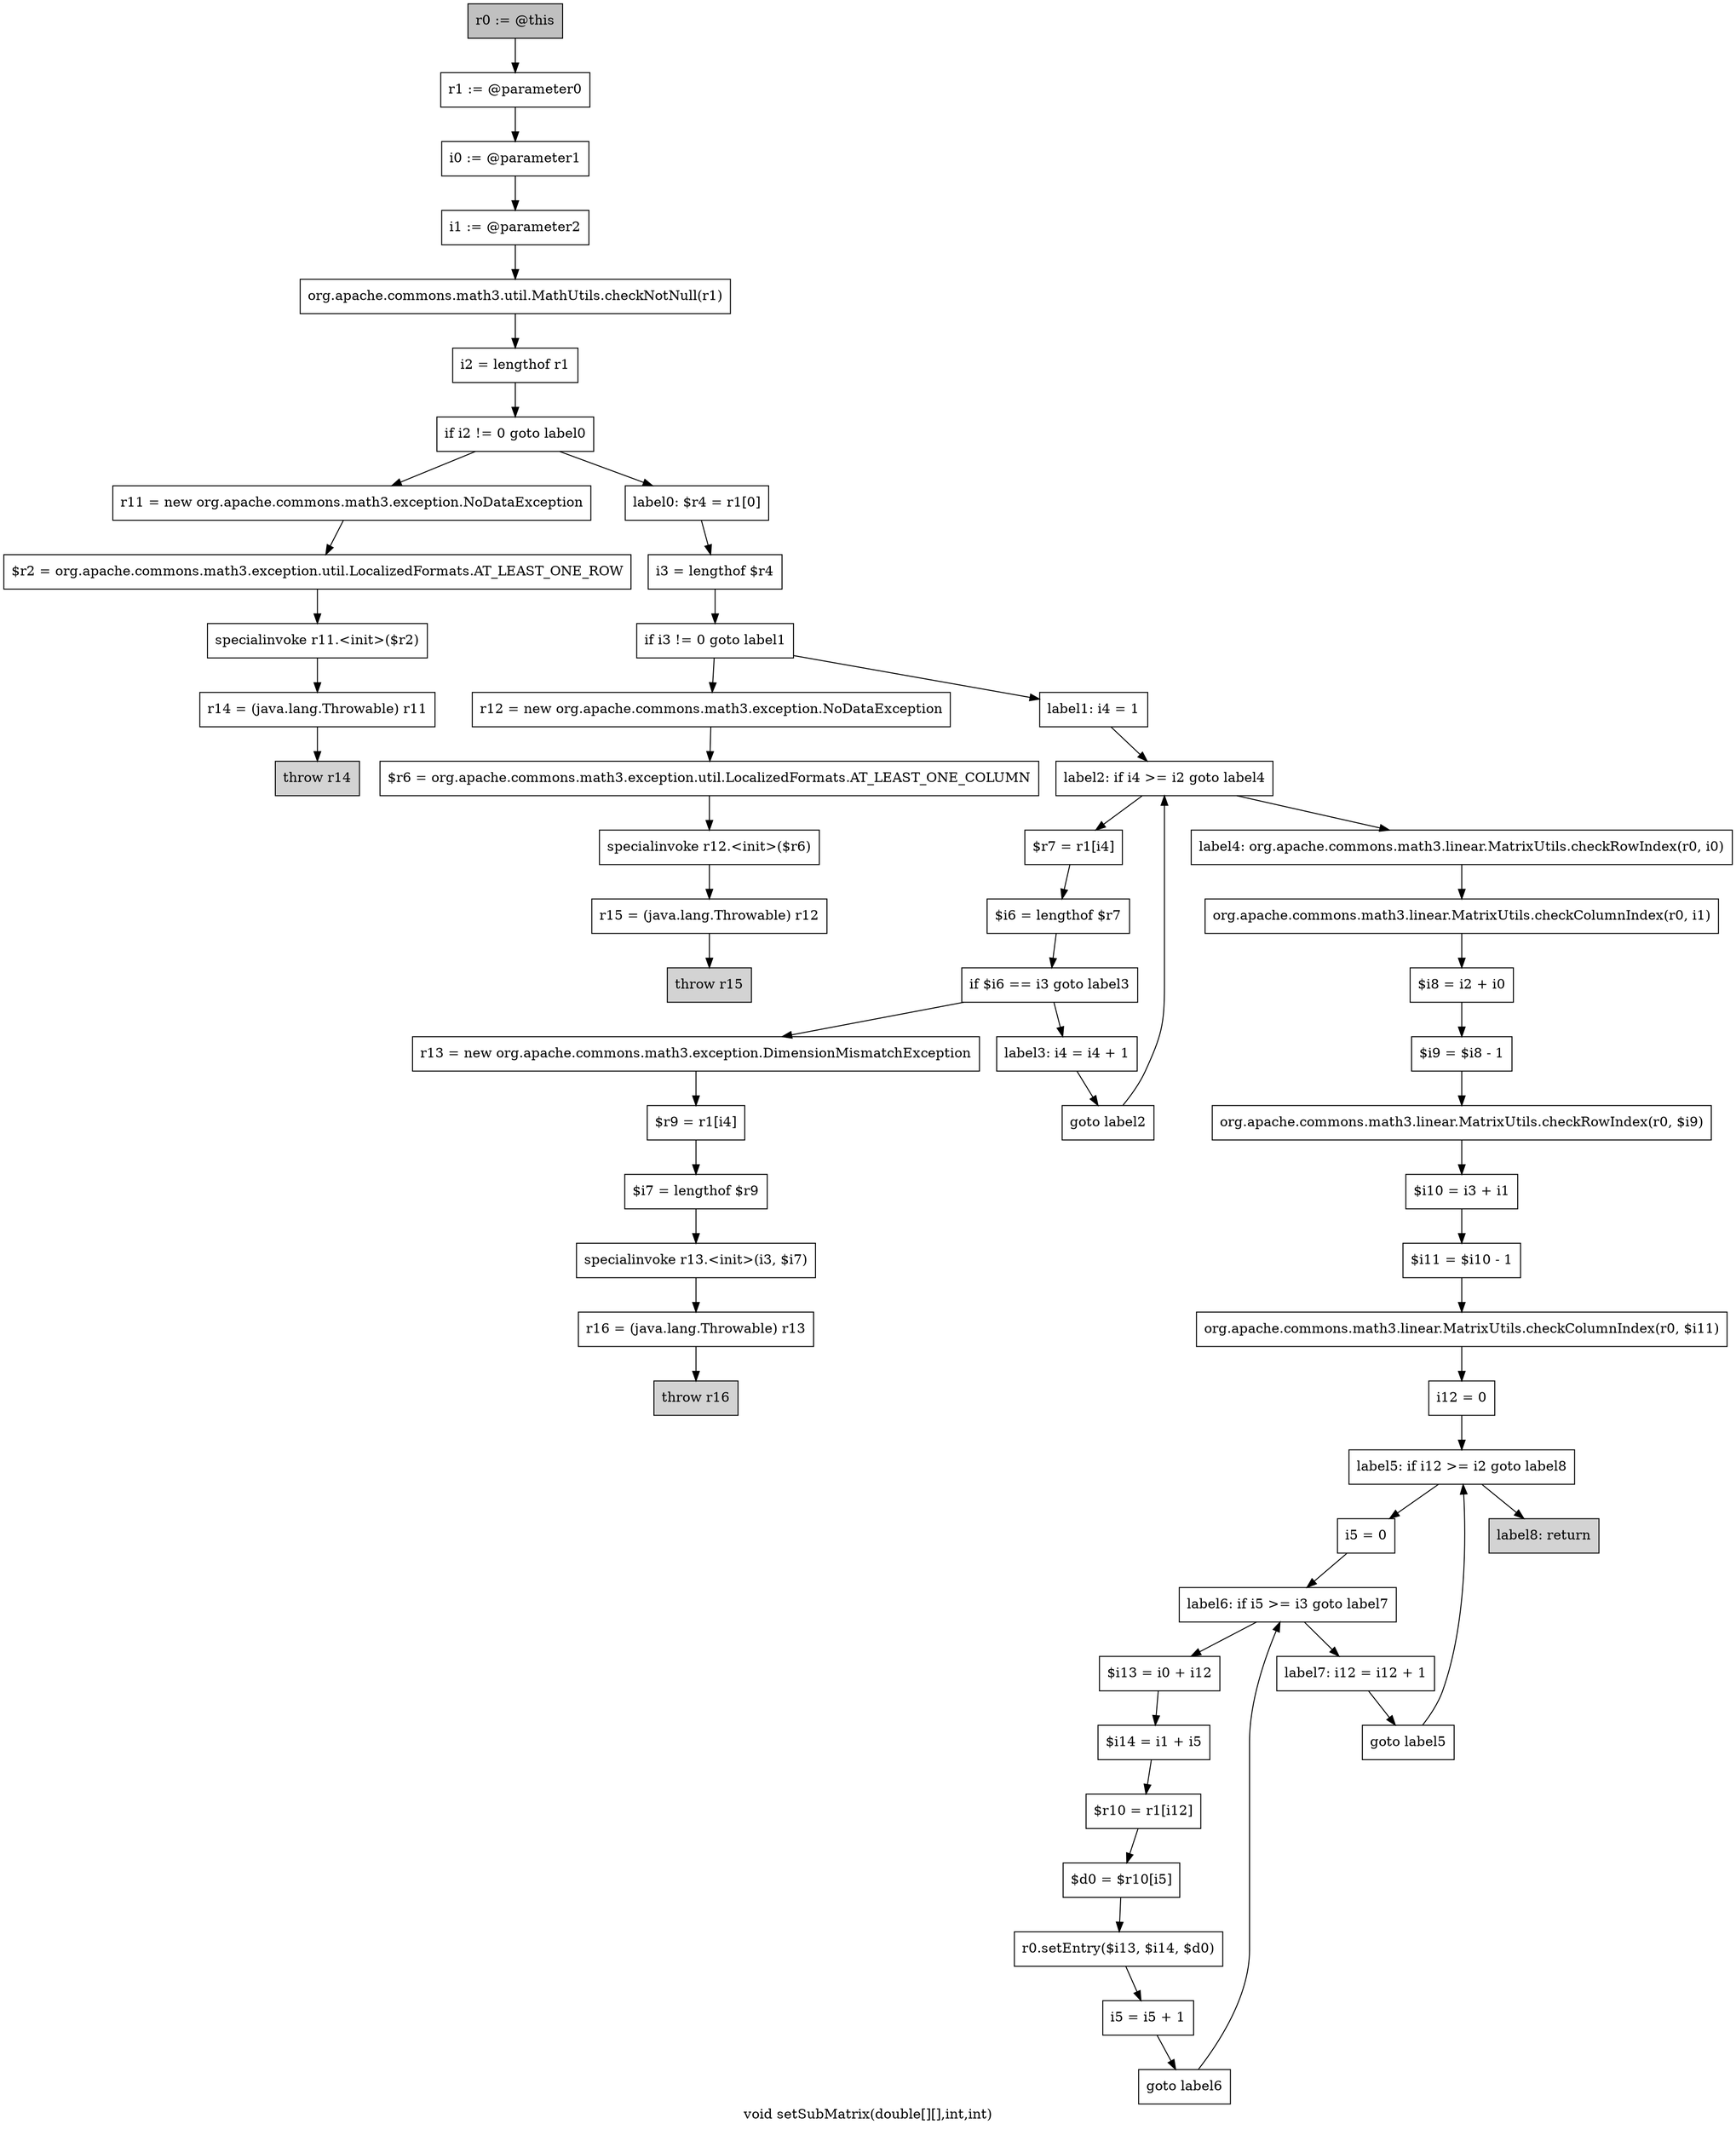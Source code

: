 digraph "void setSubMatrix(double[][],int,int)" {
    label="void setSubMatrix(double[][],int,int)";
    node [shape=box];
    "0" [style=filled,fillcolor=gray,label="r0 := @this",];
    "1" [label="r1 := @parameter0",];
    "0"->"1";
    "2" [label="i0 := @parameter1",];
    "1"->"2";
    "3" [label="i1 := @parameter2",];
    "2"->"3";
    "4" [label="org.apache.commons.math3.util.MathUtils.checkNotNull(r1)",];
    "3"->"4";
    "5" [label="i2 = lengthof r1",];
    "4"->"5";
    "6" [label="if i2 != 0 goto label0",];
    "5"->"6";
    "7" [label="r11 = new org.apache.commons.math3.exception.NoDataException",];
    "6"->"7";
    "12" [label="label0: $r4 = r1[0]",];
    "6"->"12";
    "8" [label="$r2 = org.apache.commons.math3.exception.util.LocalizedFormats.AT_LEAST_ONE_ROW",];
    "7"->"8";
    "9" [label="specialinvoke r11.<init>($r2)",];
    "8"->"9";
    "10" [label="r14 = (java.lang.Throwable) r11",];
    "9"->"10";
    "11" [style=filled,fillcolor=lightgray,label="throw r14",];
    "10"->"11";
    "13" [label="i3 = lengthof $r4",];
    "12"->"13";
    "14" [label="if i3 != 0 goto label1",];
    "13"->"14";
    "15" [label="r12 = new org.apache.commons.math3.exception.NoDataException",];
    "14"->"15";
    "20" [label="label1: i4 = 1",];
    "14"->"20";
    "16" [label="$r6 = org.apache.commons.math3.exception.util.LocalizedFormats.AT_LEAST_ONE_COLUMN",];
    "15"->"16";
    "17" [label="specialinvoke r12.<init>($r6)",];
    "16"->"17";
    "18" [label="r15 = (java.lang.Throwable) r12",];
    "17"->"18";
    "19" [style=filled,fillcolor=lightgray,label="throw r15",];
    "18"->"19";
    "21" [label="label2: if i4 >= i2 goto label4",];
    "20"->"21";
    "22" [label="$r7 = r1[i4]",];
    "21"->"22";
    "33" [label="label4: org.apache.commons.math3.linear.MatrixUtils.checkRowIndex(r0, i0)",];
    "21"->"33";
    "23" [label="$i6 = lengthof $r7",];
    "22"->"23";
    "24" [label="if $i6 == i3 goto label3",];
    "23"->"24";
    "25" [label="r13 = new org.apache.commons.math3.exception.DimensionMismatchException",];
    "24"->"25";
    "31" [label="label3: i4 = i4 + 1",];
    "24"->"31";
    "26" [label="$r9 = r1[i4]",];
    "25"->"26";
    "27" [label="$i7 = lengthof $r9",];
    "26"->"27";
    "28" [label="specialinvoke r13.<init>(i3, $i7)",];
    "27"->"28";
    "29" [label="r16 = (java.lang.Throwable) r13",];
    "28"->"29";
    "30" [style=filled,fillcolor=lightgray,label="throw r16",];
    "29"->"30";
    "32" [label="goto label2",];
    "31"->"32";
    "32"->"21";
    "34" [label="org.apache.commons.math3.linear.MatrixUtils.checkColumnIndex(r0, i1)",];
    "33"->"34";
    "35" [label="$i8 = i2 + i0",];
    "34"->"35";
    "36" [label="$i9 = $i8 - 1",];
    "35"->"36";
    "37" [label="org.apache.commons.math3.linear.MatrixUtils.checkRowIndex(r0, $i9)",];
    "36"->"37";
    "38" [label="$i10 = i3 + i1",];
    "37"->"38";
    "39" [label="$i11 = $i10 - 1",];
    "38"->"39";
    "40" [label="org.apache.commons.math3.linear.MatrixUtils.checkColumnIndex(r0, $i11)",];
    "39"->"40";
    "41" [label="i12 = 0",];
    "40"->"41";
    "42" [label="label5: if i12 >= i2 goto label8",];
    "41"->"42";
    "43" [label="i5 = 0",];
    "42"->"43";
    "54" [style=filled,fillcolor=lightgray,label="label8: return",];
    "42"->"54";
    "44" [label="label6: if i5 >= i3 goto label7",];
    "43"->"44";
    "45" [label="$i13 = i0 + i12",];
    "44"->"45";
    "52" [label="label7: i12 = i12 + 1",];
    "44"->"52";
    "46" [label="$i14 = i1 + i5",];
    "45"->"46";
    "47" [label="$r10 = r1[i12]",];
    "46"->"47";
    "48" [label="$d0 = $r10[i5]",];
    "47"->"48";
    "49" [label="r0.setEntry($i13, $i14, $d0)",];
    "48"->"49";
    "50" [label="i5 = i5 + 1",];
    "49"->"50";
    "51" [label="goto label6",];
    "50"->"51";
    "51"->"44";
    "53" [label="goto label5",];
    "52"->"53";
    "53"->"42";
}
